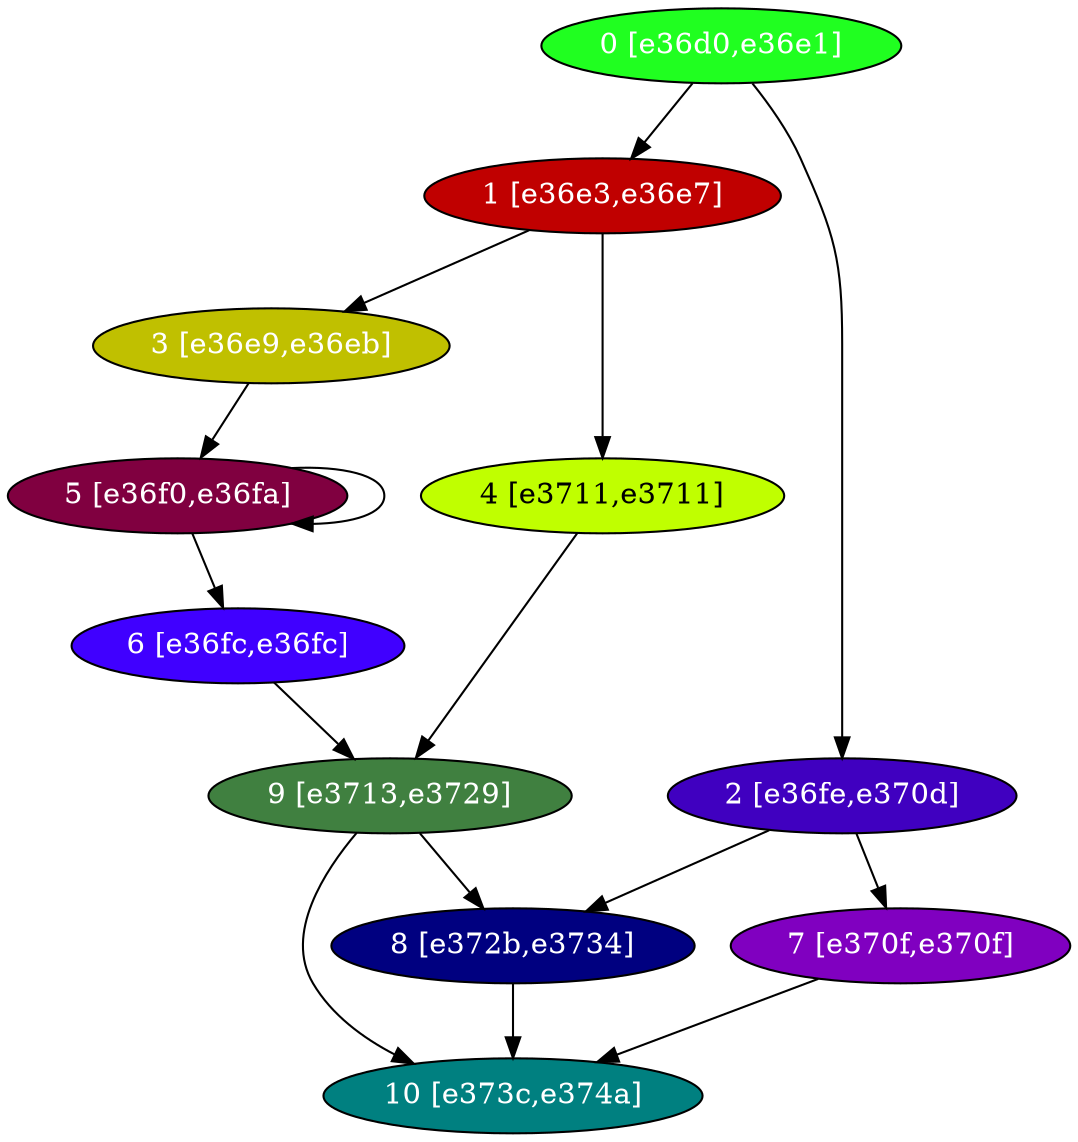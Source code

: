 diGraph libnss3{
	libnss3_0  [style=filled fillcolor="#20FF20" fontcolor="#ffffff" shape=oval label="0 [e36d0,e36e1]"]
	libnss3_1  [style=filled fillcolor="#C00000" fontcolor="#ffffff" shape=oval label="1 [e36e3,e36e7]"]
	libnss3_2  [style=filled fillcolor="#4000C0" fontcolor="#ffffff" shape=oval label="2 [e36fe,e370d]"]
	libnss3_3  [style=filled fillcolor="#C0C000" fontcolor="#ffffff" shape=oval label="3 [e36e9,e36eb]"]
	libnss3_4  [style=filled fillcolor="#C0FF00" fontcolor="#000000" shape=oval label="4 [e3711,e3711]"]
	libnss3_5  [style=filled fillcolor="#800040" fontcolor="#ffffff" shape=oval label="5 [e36f0,e36fa]"]
	libnss3_6  [style=filled fillcolor="#4000FF" fontcolor="#ffffff" shape=oval label="6 [e36fc,e36fc]"]
	libnss3_7  [style=filled fillcolor="#8000C0" fontcolor="#ffffff" shape=oval label="7 [e370f,e370f]"]
	libnss3_8  [style=filled fillcolor="#000080" fontcolor="#ffffff" shape=oval label="8 [e372b,e3734]"]
	libnss3_9  [style=filled fillcolor="#408040" fontcolor="#ffffff" shape=oval label="9 [e3713,e3729]"]
	libnss3_a  [style=filled fillcolor="#008080" fontcolor="#ffffff" shape=oval label="10 [e373c,e374a]"]

	libnss3_0 -> libnss3_1
	libnss3_0 -> libnss3_2
	libnss3_1 -> libnss3_3
	libnss3_1 -> libnss3_4
	libnss3_2 -> libnss3_7
	libnss3_2 -> libnss3_8
	libnss3_3 -> libnss3_5
	libnss3_4 -> libnss3_9
	libnss3_5 -> libnss3_5
	libnss3_5 -> libnss3_6
	libnss3_6 -> libnss3_9
	libnss3_7 -> libnss3_a
	libnss3_8 -> libnss3_a
	libnss3_9 -> libnss3_8
	libnss3_9 -> libnss3_a
}